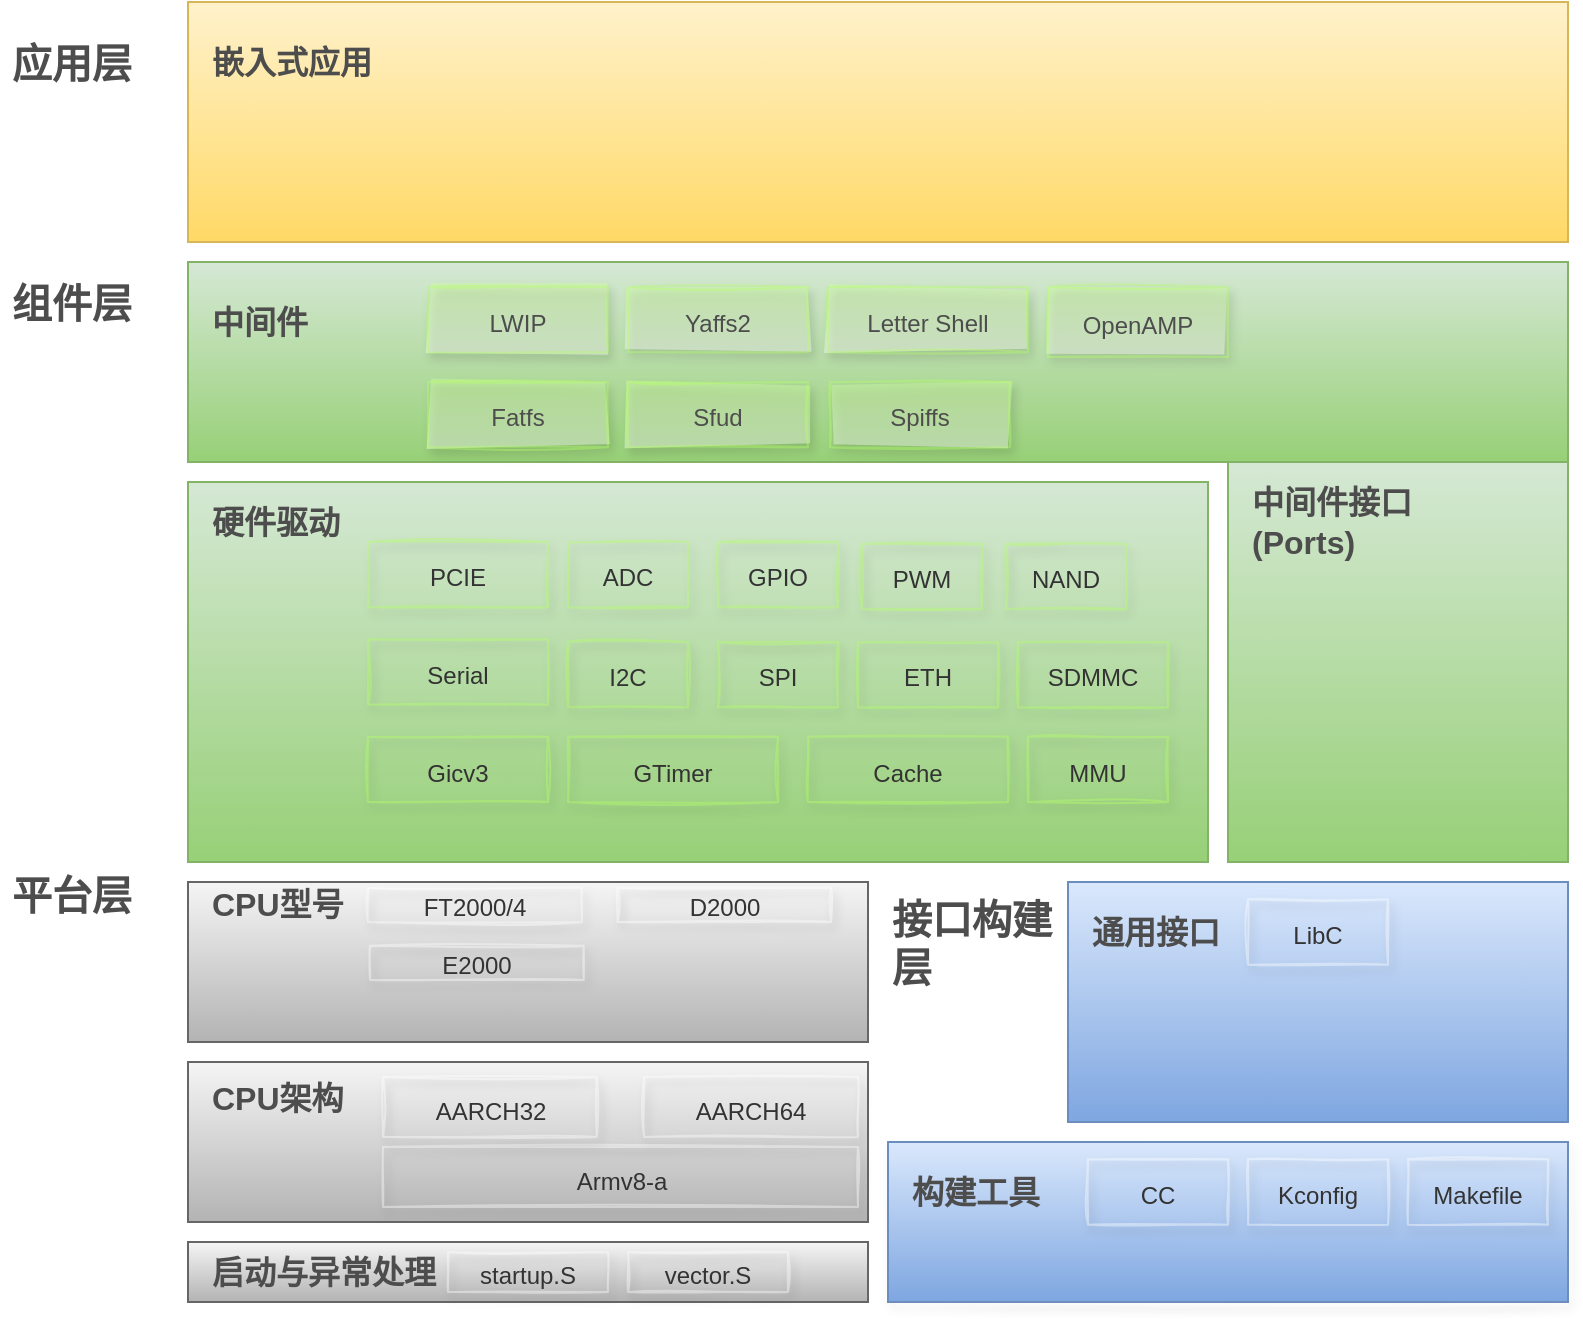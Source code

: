 <mxfile>
    <diagram id="SvlP1NektO_tn8SzzRXW" name="第 1 页">
        <mxGraphModel dx="565" dy="472" grid="1" gridSize="10" guides="1" tooltips="1" connect="1" arrows="1" fold="1" page="1" pageScale="1" pageWidth="827" pageHeight="1169" background="none" math="0" shadow="0">
            <root>
                <mxCell id="0"/>
                <mxCell id="1" parent="0"/>
                <mxCell id="2" value="" style="rounded=0;whiteSpace=wrap;html=1;gradientColor=#ffd966;fillColor=#fff2cc;strokeColor=#d6b656;labelPosition=center;verticalLabelPosition=top;align=center;verticalAlign=bottom;" parent="1" vertex="1">
                    <mxGeometry x="110" y="120" width="690" height="120" as="geometry"/>
                </mxCell>
                <mxCell id="5" value="" style="rounded=0;whiteSpace=wrap;html=1;gradientColor=#97d077;fillColor=#d5e8d4;strokeColor=#82b366;" parent="1" vertex="1">
                    <mxGeometry x="110" y="250" width="690" height="100" as="geometry"/>
                </mxCell>
                <mxCell id="8" value="&lt;font color=&quot;#4d4d4d&quot; size=&quot;1&quot;&gt;&lt;b style=&quot;font-size: 16px&quot;&gt;嵌入式应用&lt;/b&gt;&lt;/font&gt;" style="text;html=1;strokeColor=none;fillColor=none;align=left;verticalAlign=middle;whiteSpace=wrap;rounded=0;" parent="1" vertex="1">
                    <mxGeometry x="120" y="140" width="90" height="20" as="geometry"/>
                </mxCell>
                <mxCell id="11" value="&lt;font color=&quot;#4d4d4d&quot;&gt;&lt;span style=&quot;font-size: 16px&quot;&gt;&lt;b&gt;中间件&lt;/b&gt;&lt;/span&gt;&lt;/font&gt;" style="text;html=1;strokeColor=none;fillColor=none;align=left;verticalAlign=middle;whiteSpace=wrap;rounded=0;" parent="1" vertex="1">
                    <mxGeometry x="120" y="270" width="80" height="20" as="geometry"/>
                </mxCell>
                <mxCell id="12" value="" style="rounded=0;whiteSpace=wrap;html=1;gradientColor=#97d077;fillColor=#d5e8d4;strokeColor=#82b366;" parent="1" vertex="1">
                    <mxGeometry x="110" y="360" width="510" height="190" as="geometry"/>
                </mxCell>
                <mxCell id="13" value="" style="rounded=0;whiteSpace=wrap;html=1;gradientColor=#97d077;fillColor=#d5e8d4;strokeColor=#82b366;" parent="1" vertex="1">
                    <mxGeometry x="630" y="350" width="170" height="200" as="geometry"/>
                </mxCell>
                <mxCell id="14" value="&lt;font color=&quot;#4d4d4d&quot;&gt;&lt;span style=&quot;font-size: 16px&quot;&gt;&lt;b&gt;硬件驱动&lt;/b&gt;&lt;/span&gt;&lt;/font&gt;" style="text;html=1;strokeColor=none;fillColor=none;align=left;verticalAlign=middle;whiteSpace=wrap;rounded=0;" parent="1" vertex="1">
                    <mxGeometry x="120" y="370" width="90" height="20" as="geometry"/>
                </mxCell>
                <mxCell id="15" value="&lt;font color=&quot;#4d4d4d&quot;&gt;&lt;span style=&quot;font-size: 16px&quot;&gt;&lt;b&gt;中间件接口(Ports)&lt;/b&gt;&lt;/span&gt;&lt;/font&gt;" style="text;html=1;strokeColor=none;fillColor=none;align=left;verticalAlign=middle;whiteSpace=wrap;rounded=0;" parent="1" vertex="1">
                    <mxGeometry x="640" y="370" width="90" height="20" as="geometry"/>
                </mxCell>
                <mxCell id="20" value="&lt;font color=&quot;#4d4d4d&quot; size=&quot;1&quot;&gt;&lt;b style=&quot;font-size: 20px&quot;&gt;应用层&lt;/b&gt;&lt;/font&gt;" style="text;html=1;strokeColor=none;fillColor=none;align=left;verticalAlign=middle;whiteSpace=wrap;rounded=0;" parent="1" vertex="1">
                    <mxGeometry x="20" y="140" width="90" height="20" as="geometry"/>
                </mxCell>
                <mxCell id="22" value="&lt;font color=&quot;#4d4d4d&quot; size=&quot;1&quot;&gt;&lt;b style=&quot;font-size: 20px&quot;&gt;组件层&lt;/b&gt;&lt;/font&gt;" style="text;html=1;strokeColor=none;fillColor=none;align=left;verticalAlign=middle;whiteSpace=wrap;rounded=0;" parent="1" vertex="1">
                    <mxGeometry x="20" y="260" width="90" height="20" as="geometry"/>
                </mxCell>
                <mxCell id="34" value="&lt;font color=&quot;#4d4d4d&quot; style=&quot;font-size: 12px&quot;&gt;OpenAMP&lt;/font&gt;" style="rounded=0;whiteSpace=wrap;html=1;fontSize=18;strokeColor=#B3FF66;shadow=1;sketch=1;opacity=40;gradientColor=#ffffff;gradientDirection=south;fillStyle=auto;fillColor=#CCFF99;" parent="1" vertex="1">
                    <mxGeometry x="540" y="262.5" width="90" height="35" as="geometry"/>
                </mxCell>
                <mxCell id="35" value="&lt;font color=&quot;#4d4d4d&quot; style=&quot;font-size: 12px&quot;&gt;LWIP&lt;/font&gt;" style="rounded=0;whiteSpace=wrap;html=1;fontSize=18;strokeColor=#B3FF66;shadow=1;sketch=1;opacity=40;gradientColor=#ffffff;gradientDirection=south;fillStyle=auto;fillColor=#CCFF99;strokeWidth=1;" parent="1" vertex="1">
                    <mxGeometry x="230" y="262.502" width="90" height="32.647" as="geometry"/>
                </mxCell>
                <mxCell id="36" value="&lt;font color=&quot;#4d4d4d&quot; style=&quot;font-size: 12px&quot;&gt;Yaffs2&lt;/font&gt;" style="rounded=0;whiteSpace=wrap;html=1;fontSize=18;strokeColor=#B3FF66;shadow=1;sketch=1;opacity=40;gradientColor=#ffffff;gradientDirection=south;fillStyle=auto;fillColor=#CCFF99;" parent="1" vertex="1">
                    <mxGeometry x="330" y="262.502" width="90" height="32.647" as="geometry"/>
                </mxCell>
                <mxCell id="37" value="&lt;font color=&quot;#4d4d4d&quot; style=&quot;font-size: 12px&quot;&gt;Letter Shell&lt;/font&gt;" style="rounded=0;whiteSpace=wrap;html=1;fontSize=18;strokeColor=#B3FF66;shadow=1;sketch=1;opacity=40;gradientColor=#ffffff;gradientDirection=south;fillStyle=auto;fillColor=#CCFF99;" parent="1" vertex="1">
                    <mxGeometry x="430" y="262.5" width="100" height="32.65" as="geometry"/>
                </mxCell>
                <mxCell id="41" value="&lt;font color=&quot;#333333&quot; style=&quot;font-size: 12px&quot;&gt;Gicv3&lt;/font&gt;" style="rounded=0;whiteSpace=wrap;html=1;fontSize=18;strokeColor=#B3FF66;shadow=1;sketch=1;opacity=40;gradientColor=#ffffff;gradientDirection=south;fillStyle=auto;fillColor=none;" parent="1" vertex="1">
                    <mxGeometry x="200" y="487.35" width="90" height="32.65" as="geometry"/>
                </mxCell>
                <mxCell id="42" value="&lt;font color=&quot;#333333&quot; style=&quot;font-size: 12px&quot;&gt;Serial&lt;/font&gt;" style="rounded=0;whiteSpace=wrap;html=1;fontSize=18;strokeColor=#B3FF66;shadow=1;sketch=1;opacity=40;gradientColor=#ffffff;gradientDirection=south;fillStyle=auto;fillColor=none;" parent="1" vertex="1">
                    <mxGeometry x="200" y="438.672" width="90" height="32.647" as="geometry"/>
                </mxCell>
                <mxCell id="43" value="&lt;font color=&quot;#333333&quot; style=&quot;font-size: 12px&quot;&gt;PCIE&lt;/font&gt;" style="rounded=0;whiteSpace=wrap;html=1;fontSize=18;strokeColor=#B3FF66;shadow=1;sketch=1;opacity=40;gradientColor=#ffffff;gradientDirection=south;fillStyle=auto;fillColor=none;" parent="1" vertex="1">
                    <mxGeometry x="200" y="390.002" width="90" height="32.647" as="geometry"/>
                </mxCell>
                <mxCell id="44" value="" style="group;rounded=0;shadow=1;fontSize=18;verticalAlign=middle;gradientColor=#ffffff;gradientDirection=south;opacity=40;sketch=1;fillStyle=auto;" parent="1" vertex="1" connectable="0">
                    <mxGeometry x="20" y="560" width="548.13" height="80" as="geometry"/>
                </mxCell>
                <mxCell id="6" value="" style="rounded=0;whiteSpace=wrap;html=1;gradientColor=#b3b3b3;fillColor=#f5f5f5;strokeColor=#666666;" parent="44" vertex="1">
                    <mxGeometry x="90" width="340" height="80" as="geometry"/>
                </mxCell>
                <mxCell id="16" value="&lt;font color=&quot;#4d4d4d&quot;&gt;&lt;span style=&quot;font-size: 16px&quot;&gt;&lt;b&gt;CPU型号&lt;/b&gt;&lt;/span&gt;&lt;/font&gt;" style="text;html=1;strokeColor=none;fillColor=none;align=left;verticalAlign=middle;whiteSpace=wrap;rounded=0;" parent="44" vertex="1">
                    <mxGeometry x="100.001" y="5.714" width="90.001" height="11.429" as="geometry"/>
                </mxCell>
                <mxCell id="23" value="&lt;font color=&quot;#4d4d4d&quot; size=&quot;1&quot;&gt;&lt;b style=&quot;font-size: 20px&quot;&gt;平台层&lt;/b&gt;&lt;/font&gt;" style="text;html=1;strokeColor=none;fillColor=none;align=left;verticalAlign=middle;whiteSpace=wrap;rounded=0;" parent="44" vertex="1">
                    <mxGeometry width="90.001" height="11.429" as="geometry"/>
                </mxCell>
                <mxCell id="58" value="&lt;font color=&quot;#333333&quot; style=&quot;font-size: 12px&quot;&gt;FT2000/4&lt;/font&gt;" style="rounded=0;whiteSpace=wrap;html=1;fontSize=18;shadow=1;sketch=1;opacity=40;gradientColor=#ffffff;gradientDirection=south;fillStyle=auto;fillColor=none;strokeColor=#FFFFFF;" parent="44" vertex="1">
                    <mxGeometry x="180.002" y="2.857" width="106.876" height="17.143" as="geometry"/>
                </mxCell>
                <mxCell id="59" value="&lt;font color=&quot;#333333&quot; style=&quot;font-size: 12px&quot;&gt;D2000&lt;/font&gt;" style="rounded=0;whiteSpace=wrap;html=1;fontSize=18;strokeColor=#FFFFFF;shadow=1;sketch=1;opacity=40;gradientColor=#ffffff;gradientDirection=south;fillStyle=auto;fillColor=none;" parent="44" vertex="1">
                    <mxGeometry x="304.69" y="2.857" width="106.876" height="17.143" as="geometry"/>
                </mxCell>
                <mxCell id="21" value="&lt;font color=&quot;#4d4d4d&quot; size=&quot;1&quot;&gt;&lt;b style=&quot;font-size: 20px&quot;&gt;接口构建层&lt;/b&gt;&lt;/font&gt;" style="text;html=1;strokeColor=none;fillColor=none;align=left;verticalAlign=middle;whiteSpace=wrap;rounded=0;" parent="44" vertex="1">
                    <mxGeometry x="440" y="20.0" width="90" height="20" as="geometry"/>
                </mxCell>
                <mxCell id="46" value="&lt;font color=&quot;#333333&quot; style=&quot;font-size: 12px&quot;&gt;GTimer&lt;/font&gt;" style="rounded=0;whiteSpace=wrap;html=1;fontSize=18;strokeColor=#B3FF66;shadow=1;sketch=1;opacity=40;gradientColor=#ffffff;gradientDirection=south;fillStyle=auto;fillColor=none;" parent="1" vertex="1">
                    <mxGeometry x="300" y="487.351" width="105" height="32.647" as="geometry"/>
                </mxCell>
                <mxCell id="47" value="&lt;font color=&quot;#333333&quot; style=&quot;font-size: 12px&quot;&gt;Cache&lt;/font&gt;" style="rounded=0;whiteSpace=wrap;html=1;fontSize=18;strokeColor=#B3FF66;shadow=1;sketch=1;opacity=40;gradientColor=#ffffff;gradientDirection=south;fillStyle=auto;fillColor=none;" parent="1" vertex="1">
                    <mxGeometry x="420" y="487.35" width="100" height="32.65" as="geometry"/>
                </mxCell>
                <mxCell id="48" value="&lt;font color=&quot;#333333&quot; style=&quot;font-size: 12px&quot;&gt;MMU&lt;/font&gt;" style="rounded=0;whiteSpace=wrap;html=1;fontSize=18;strokeColor=#B3FF66;shadow=1;sketch=1;opacity=40;gradientColor=#ffffff;gradientDirection=south;fillStyle=auto;fillColor=none;" parent="1" vertex="1">
                    <mxGeometry x="530" y="487.35" width="70" height="32.65" as="geometry"/>
                </mxCell>
                <mxCell id="50" value="&lt;font color=&quot;#333333&quot; style=&quot;font-size: 12px&quot;&gt;I2C&lt;/font&gt;" style="rounded=0;whiteSpace=wrap;html=1;fontSize=18;strokeColor=#B3FF66;shadow=1;sketch=1;opacity=40;gradientColor=#ffffff;gradientDirection=south;fillStyle=auto;fillColor=none;" parent="1" vertex="1">
                    <mxGeometry x="300" y="440" width="60" height="32.65" as="geometry"/>
                </mxCell>
                <mxCell id="51" value="&lt;font color=&quot;#333333&quot; style=&quot;font-size: 12px&quot;&gt;SPI&lt;/font&gt;" style="rounded=0;whiteSpace=wrap;html=1;fontSize=18;strokeColor=#B3FF66;shadow=1;sketch=1;opacity=40;gradientColor=#ffffff;gradientDirection=south;fillStyle=auto;fillColor=none;" parent="1" vertex="1">
                    <mxGeometry x="375" y="440" width="60" height="32.65" as="geometry"/>
                </mxCell>
                <mxCell id="52" value="&lt;font color=&quot;#333333&quot; style=&quot;font-size: 12px&quot;&gt;ETH&lt;br&gt;&lt;/font&gt;" style="rounded=0;whiteSpace=wrap;html=1;fontSize=18;strokeColor=#B3FF66;shadow=1;sketch=1;opacity=40;gradientColor=#ffffff;gradientDirection=south;fillStyle=auto;fillColor=none;" parent="1" vertex="1">
                    <mxGeometry x="445" y="440.15" width="70" height="32.65" as="geometry"/>
                </mxCell>
                <mxCell id="53" value="&lt;font color=&quot;#333333&quot; style=&quot;font-size: 12px&quot;&gt;SDMMC&lt;/font&gt;" style="rounded=0;whiteSpace=wrap;html=1;fontSize=18;strokeColor=#B3FF66;shadow=1;sketch=1;opacity=40;gradientColor=#ffffff;gradientDirection=south;fillStyle=auto;fillColor=none;" parent="1" vertex="1">
                    <mxGeometry x="525" y="440.15" width="75" height="32.65" as="geometry"/>
                </mxCell>
                <mxCell id="54" value="&lt;font color=&quot;#333333&quot; style=&quot;font-size: 12px&quot;&gt;GPIO&lt;/font&gt;" style="rounded=0;whiteSpace=wrap;html=1;fontSize=18;strokeColor=#B3FF66;shadow=1;sketch=1;opacity=40;gradientColor=#ffffff;gradientDirection=south;fillStyle=auto;fillColor=none;" parent="1" vertex="1">
                    <mxGeometry x="375" y="390" width="60" height="32.65" as="geometry"/>
                </mxCell>
                <mxCell id="55" value="&lt;font color=&quot;#333333&quot; style=&quot;font-size: 12px&quot;&gt;ADC&lt;/font&gt;" style="rounded=0;whiteSpace=wrap;html=1;fontSize=18;strokeColor=#B3FF66;shadow=1;sketch=1;opacity=40;gradientColor=#ffffff;gradientDirection=south;fillStyle=auto;fillColor=none;" parent="1" vertex="1">
                    <mxGeometry x="300" y="390" width="60" height="32.65" as="geometry"/>
                </mxCell>
                <mxCell id="7" value="" style="rounded=0;whiteSpace=wrap;html=1;gradientColor=#b3b3b3;fillColor=#f5f5f5;strokeColor=#666666;" parent="1" vertex="1">
                    <mxGeometry x="110" y="740" width="340" height="30" as="geometry"/>
                </mxCell>
                <mxCell id="17" value="&lt;font color=&quot;#4d4d4d&quot;&gt;&lt;span style=&quot;font-size: 16px&quot;&gt;&lt;b&gt;启动与异常处理&lt;/b&gt;&lt;/span&gt;&lt;/font&gt;" style="text;html=1;strokeColor=none;fillColor=none;align=left;verticalAlign=middle;whiteSpace=wrap;rounded=0;" parent="1" vertex="1">
                    <mxGeometry x="120" y="745" width="120" height="20" as="geometry"/>
                </mxCell>
                <mxCell id="18" value="" style="rounded=0;whiteSpace=wrap;html=1;gradientColor=#b3b3b3;fillColor=#f5f5f5;strokeColor=#666666;" parent="1" vertex="1">
                    <mxGeometry x="110" y="650" width="340" height="80" as="geometry"/>
                </mxCell>
                <mxCell id="19" value="&lt;font color=&quot;#4d4d4d&quot;&gt;&lt;span style=&quot;font-size: 16px&quot;&gt;&lt;b&gt;CPU架构&lt;/b&gt;&lt;/span&gt;&lt;/font&gt;" style="text;html=1;strokeColor=none;fillColor=none;align=left;verticalAlign=middle;whiteSpace=wrap;rounded=0;" parent="1" vertex="1">
                    <mxGeometry x="120" y="657.5" width="90" height="20" as="geometry"/>
                </mxCell>
                <mxCell id="33" value="" style="group;rounded=0;shadow=1;fontSize=18;verticalAlign=middle;strokeColor=#FFFFFF;gradientColor=#ffffff;gradientDirection=south;opacity=40;sketch=1;fillStyle=auto;" parent="1" vertex="1" connectable="0">
                    <mxGeometry x="460" y="690" width="340" height="80" as="geometry"/>
                </mxCell>
                <mxCell id="4" value="" style="rounded=0;whiteSpace=wrap;html=1;gradientColor=#7ea6e0;fillColor=#dae8fc;strokeColor=#6c8ebf;" parent="33" vertex="1">
                    <mxGeometry width="340" height="80" as="geometry"/>
                </mxCell>
                <mxCell id="10" value="&lt;font color=&quot;#4d4d4d&quot; size=&quot;1&quot;&gt;&lt;b style=&quot;font-size: 16px&quot;&gt;构建工具&lt;/b&gt;&lt;/font&gt;" style="text;html=1;strokeColor=none;fillColor=none;align=left;verticalAlign=middle;whiteSpace=wrap;rounded=0;" parent="33" vertex="1">
                    <mxGeometry x="10" y="15.0" width="70" height="20" as="geometry"/>
                </mxCell>
                <mxCell id="27" value="&lt;font color=&quot;#333333&quot; style=&quot;font-size: 12px&quot;&gt;CC&lt;/font&gt;" style="rounded=0;whiteSpace=wrap;html=1;fontSize=18;strokeColor=#FFFFFF;shadow=1;sketch=1;opacity=40;gradientColor=#ffffff;gradientDirection=south;fillStyle=auto;fillColor=none;" parent="33" vertex="1">
                    <mxGeometry x="100" y="8.67" width="70" height="32.65" as="geometry"/>
                </mxCell>
                <mxCell id="28" value="&lt;font color=&quot;#333333&quot; style=&quot;font-size: 12px&quot;&gt;Kconfig&lt;/font&gt;" style="rounded=0;whiteSpace=wrap;html=1;fontSize=18;strokeColor=#FFFFFF;shadow=1;sketch=1;opacity=40;gradientColor=#ffffff;gradientDirection=south;fillStyle=auto;fillColor=none;" parent="33" vertex="1">
                    <mxGeometry x="180" y="8.67" width="70" height="32.65" as="geometry"/>
                </mxCell>
                <mxCell id="30" value="&lt;font color=&quot;#333333&quot; style=&quot;font-size: 12px&quot;&gt;Makefile&lt;/font&gt;" style="rounded=0;whiteSpace=wrap;html=1;fontSize=18;strokeColor=#FFFFFF;shadow=1;sketch=1;opacity=40;gradientColor=#ffffff;gradientDirection=south;fillStyle=auto;fillColor=none;" parent="33" vertex="1">
                    <mxGeometry x="260" y="8.67" width="70" height="32.65" as="geometry"/>
                </mxCell>
                <mxCell id="3" value="" style="rounded=0;whiteSpace=wrap;html=1;gradientColor=#7ea6e0;fillColor=#dae8fc;strokeColor=#6c8ebf;" parent="1" vertex="1">
                    <mxGeometry x="550" y="560" width="250" height="120" as="geometry"/>
                </mxCell>
                <mxCell id="9" value="&lt;font color=&quot;#4d4d4d&quot; size=&quot;1&quot;&gt;&lt;b style=&quot;font-size: 16px&quot;&gt;通用接口&lt;/b&gt;&lt;/font&gt;" style="text;html=1;strokeColor=none;fillColor=none;align=left;verticalAlign=middle;whiteSpace=wrap;rounded=0;" parent="1" vertex="1">
                    <mxGeometry x="560" y="575" width="70" height="20" as="geometry"/>
                </mxCell>
                <mxCell id="24" value="&lt;font color=&quot;#333333&quot; style=&quot;font-size: 12px&quot;&gt;LibC&lt;/font&gt;" style="rounded=0;whiteSpace=wrap;html=1;fontSize=18;strokeColor=#FFFFFF;shadow=1;sketch=1;opacity=40;gradientColor=#ffffff;gradientDirection=south;fillStyle=auto;fillColor=none;" parent="1" vertex="1">
                    <mxGeometry x="640" y="568.67" width="70" height="32.65" as="geometry"/>
                </mxCell>
                <mxCell id="61" value="&lt;font color=&quot;#333333&quot; style=&quot;font-size: 12px&quot;&gt;Armv8-a&lt;/font&gt;" style="rounded=0;whiteSpace=wrap;html=1;fontSize=18;strokeColor=#FFFFFF;shadow=1;sketch=1;opacity=40;gradientColor=#ffffff;gradientDirection=south;fillStyle=auto;fillColor=none;" parent="1" vertex="1">
                    <mxGeometry x="207.5" y="692.5" width="237.5" height="30" as="geometry"/>
                </mxCell>
                <mxCell id="62" value="&lt;font color=&quot;#333333&quot; style=&quot;font-size: 12px&quot;&gt;AARCH64&lt;/font&gt;" style="rounded=0;whiteSpace=wrap;html=1;fontSize=18;strokeColor=#FFFFFF;shadow=1;sketch=1;opacity=40;gradientColor=#ffffff;gradientDirection=south;fillStyle=auto;fillColor=none;" parent="1" vertex="1">
                    <mxGeometry x="338.125" y="657.5" width="106.875" height="30" as="geometry"/>
                </mxCell>
                <mxCell id="63" value="&lt;font color=&quot;#333333&quot; style=&quot;font-size: 12px&quot;&gt;AARCH32&lt;/font&gt;" style="rounded=0;whiteSpace=wrap;html=1;fontSize=18;strokeColor=#FFFFFF;shadow=1;sketch=1;opacity=40;gradientColor=#ffffff;gradientDirection=south;fillStyle=auto;fillColor=none;" parent="1" vertex="1">
                    <mxGeometry x="207.5" y="657.5" width="106.875" height="30" as="geometry"/>
                </mxCell>
                <mxCell id="64" value="&lt;font color=&quot;#333333&quot; style=&quot;font-size: 12px&quot;&gt;startup.S&lt;/font&gt;" style="rounded=0;whiteSpace=wrap;html=1;fontSize=18;strokeColor=#FFFFFF;shadow=1;sketch=1;opacity=40;gradientColor=#ffffff;gradientDirection=south;fillStyle=auto;fillColor=none;" parent="1" vertex="1">
                    <mxGeometry x="240" y="745" width="80" height="20" as="geometry"/>
                </mxCell>
                <mxCell id="65" value="&lt;font color=&quot;#333333&quot; style=&quot;font-size: 12px&quot;&gt;vector.S&lt;/font&gt;" style="rounded=0;whiteSpace=wrap;html=1;fontSize=18;strokeColor=#FFFFFF;shadow=1;sketch=1;opacity=40;gradientColor=#ffffff;gradientDirection=south;fillStyle=auto;fillColor=none;" parent="1" vertex="1">
                    <mxGeometry x="330" y="745" width="80" height="20" as="geometry"/>
                </mxCell>
                <mxCell id="66" value="&lt;font color=&quot;#333333&quot;&gt;&lt;span style=&quot;font-size: 12px&quot;&gt;E2000&lt;/span&gt;&lt;/font&gt;" style="rounded=0;whiteSpace=wrap;html=1;fontSize=18;shadow=1;sketch=1;opacity=40;gradientColor=#ffffff;gradientDirection=south;fillStyle=auto;fillColor=none;strokeColor=#FFFFFF;" vertex="1" parent="1">
                    <mxGeometry x="201.002" y="591.857" width="106.876" height="17.143" as="geometry"/>
                </mxCell>
                <mxCell id="67" value="&lt;font color=&quot;#333333&quot;&gt;&lt;span style=&quot;font-size: 12px&quot;&gt;PWM&lt;/span&gt;&lt;/font&gt;" style="rounded=0;whiteSpace=wrap;html=1;fontSize=18;strokeColor=#B3FF66;shadow=1;sketch=1;opacity=40;gradientColor=#ffffff;gradientDirection=south;fillStyle=auto;fillColor=none;" vertex="1" parent="1">
                    <mxGeometry x="447" y="391" width="60" height="32.65" as="geometry"/>
                </mxCell>
                <mxCell id="68" value="&lt;font color=&quot;#333333&quot;&gt;&lt;span style=&quot;font-size: 12px&quot;&gt;NAND&lt;/span&gt;&lt;/font&gt;" style="rounded=0;whiteSpace=wrap;html=1;fontSize=18;strokeColor=#B3FF66;shadow=1;sketch=1;opacity=40;gradientColor=#ffffff;gradientDirection=south;fillStyle=auto;fillColor=none;" vertex="1" parent="1">
                    <mxGeometry x="519" y="391" width="60" height="32.65" as="geometry"/>
                </mxCell>
                <mxCell id="69" value="&lt;font color=&quot;#4d4d4d&quot;&gt;&lt;span style=&quot;font-size: 12px&quot;&gt;Fatfs&lt;/span&gt;&lt;/font&gt;" style="rounded=0;whiteSpace=wrap;html=1;fontSize=18;strokeColor=#B3FF66;shadow=1;sketch=1;opacity=40;gradientColor=#ffffff;gradientDirection=south;fillStyle=auto;fillColor=#CCFF99;strokeWidth=1;" vertex="1" parent="1">
                    <mxGeometry x="230" y="310.002" width="90" height="32.647" as="geometry"/>
                </mxCell>
                <mxCell id="70" value="&lt;font color=&quot;#4d4d4d&quot; style=&quot;font-size: 12px&quot;&gt;Sfud&lt;/font&gt;" style="rounded=0;whiteSpace=wrap;html=1;fontSize=18;strokeColor=#B3FF66;shadow=1;sketch=1;opacity=40;gradientColor=#ffffff;gradientDirection=south;fillStyle=auto;fillColor=#CCFF99;strokeWidth=1;" vertex="1" parent="1">
                    <mxGeometry x="330" y="310.002" width="90" height="32.647" as="geometry"/>
                </mxCell>
                <mxCell id="71" value="&lt;font color=&quot;#4d4d4d&quot; style=&quot;font-size: 12px&quot;&gt;Spiffs&lt;/font&gt;" style="rounded=0;whiteSpace=wrap;html=1;fontSize=18;strokeColor=#B3FF66;shadow=1;sketch=1;opacity=40;gradientColor=#ffffff;gradientDirection=south;fillStyle=auto;fillColor=#CCFF99;strokeWidth=1;" vertex="1" parent="1">
                    <mxGeometry x="431" y="310.002" width="90" height="32.647" as="geometry"/>
                </mxCell>
            </root>
        </mxGraphModel>
    </diagram>
</mxfile>